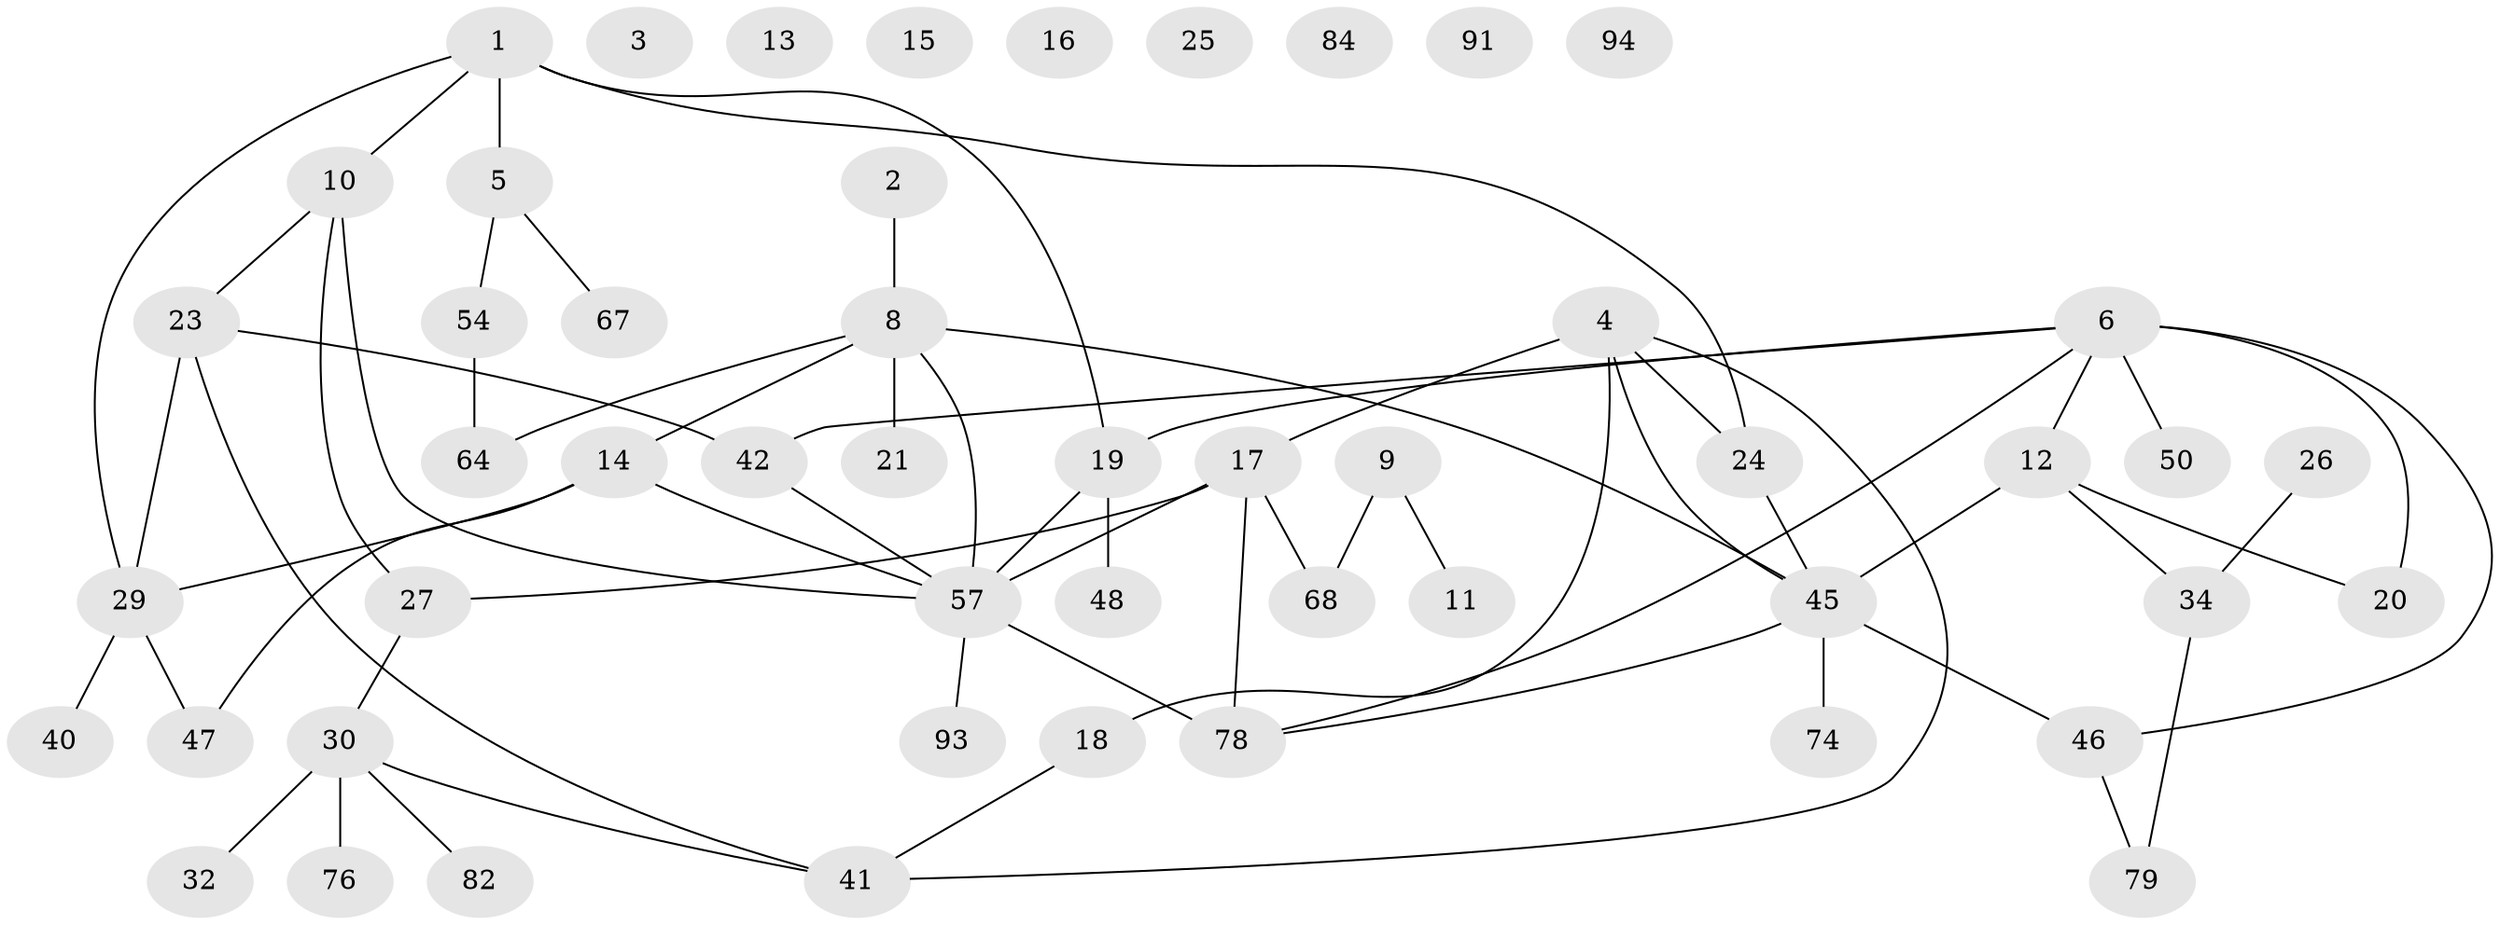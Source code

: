 // original degree distribution, {5: 0.058823529411764705, 2: 0.28431372549019607, 1: 0.2549019607843137, 6: 0.00980392156862745, 3: 0.17647058823529413, 4: 0.12745098039215685, 0: 0.06862745098039216, 7: 0.0196078431372549}
// Generated by graph-tools (version 1.1) at 2025/12/03/09/25 04:12:54]
// undirected, 51 vertices, 64 edges
graph export_dot {
graph [start="1"]
  node [color=gray90,style=filled];
  1;
  2 [super="+66"];
  3 [super="+7"];
  4 [super="+36"];
  5;
  6 [super="+72"];
  8 [super="+22+69+85+43"];
  9 [super="+70+33"];
  10 [super="+65+53"];
  11;
  12 [super="+83"];
  13;
  14 [super="+38+44"];
  15;
  16;
  17 [super="+28"];
  18;
  19 [super="+63"];
  20 [super="+102"];
  21;
  23 [super="+95+31"];
  24 [super="+75+35"];
  25;
  26;
  27 [super="+62+49"];
  29 [super="+86+55+52"];
  30 [super="+99+77+59"];
  32 [super="+60"];
  34 [super="+58"];
  40;
  41;
  42 [super="+51"];
  45 [super="+89"];
  46 [super="+71"];
  47;
  48 [super="+92+73"];
  50;
  54 [super="+90"];
  57 [super="+88"];
  64;
  67;
  68;
  74;
  76;
  78 [super="+81"];
  79 [super="+80"];
  82;
  84;
  91;
  93;
  94;
  1 -- 5;
  1 -- 19;
  1 -- 24;
  1 -- 29;
  1 -- 10;
  2 -- 8;
  4 -- 17 [weight=2];
  4 -- 41;
  4 -- 45;
  4 -- 18;
  4 -- 24;
  5 -- 67;
  5 -- 54;
  6 -- 20 [weight=2];
  6 -- 19;
  6 -- 50;
  6 -- 42;
  6 -- 12;
  6 -- 46;
  6 -- 78;
  8 -- 57;
  8 -- 64;
  8 -- 45;
  8 -- 21;
  8 -- 14;
  9 -- 11;
  9 -- 68;
  10 -- 57;
  10 -- 27;
  10 -- 23;
  12 -- 20;
  12 -- 34;
  12 -- 45;
  14 -- 47;
  14 -- 57 [weight=2];
  14 -- 29;
  17 -- 68;
  17 -- 57 [weight=2];
  17 -- 78;
  17 -- 27;
  18 -- 41;
  19 -- 57;
  19 -- 48;
  23 -- 42;
  23 -- 41;
  23 -- 29;
  24 -- 45;
  26 -- 34;
  27 -- 30;
  29 -- 40;
  29 -- 47;
  30 -- 32;
  30 -- 82;
  30 -- 41;
  30 -- 76;
  34 -- 79;
  42 -- 57;
  45 -- 74;
  45 -- 46;
  45 -- 78;
  46 -- 79;
  54 -- 64;
  57 -- 78 [weight=2];
  57 -- 93;
}
